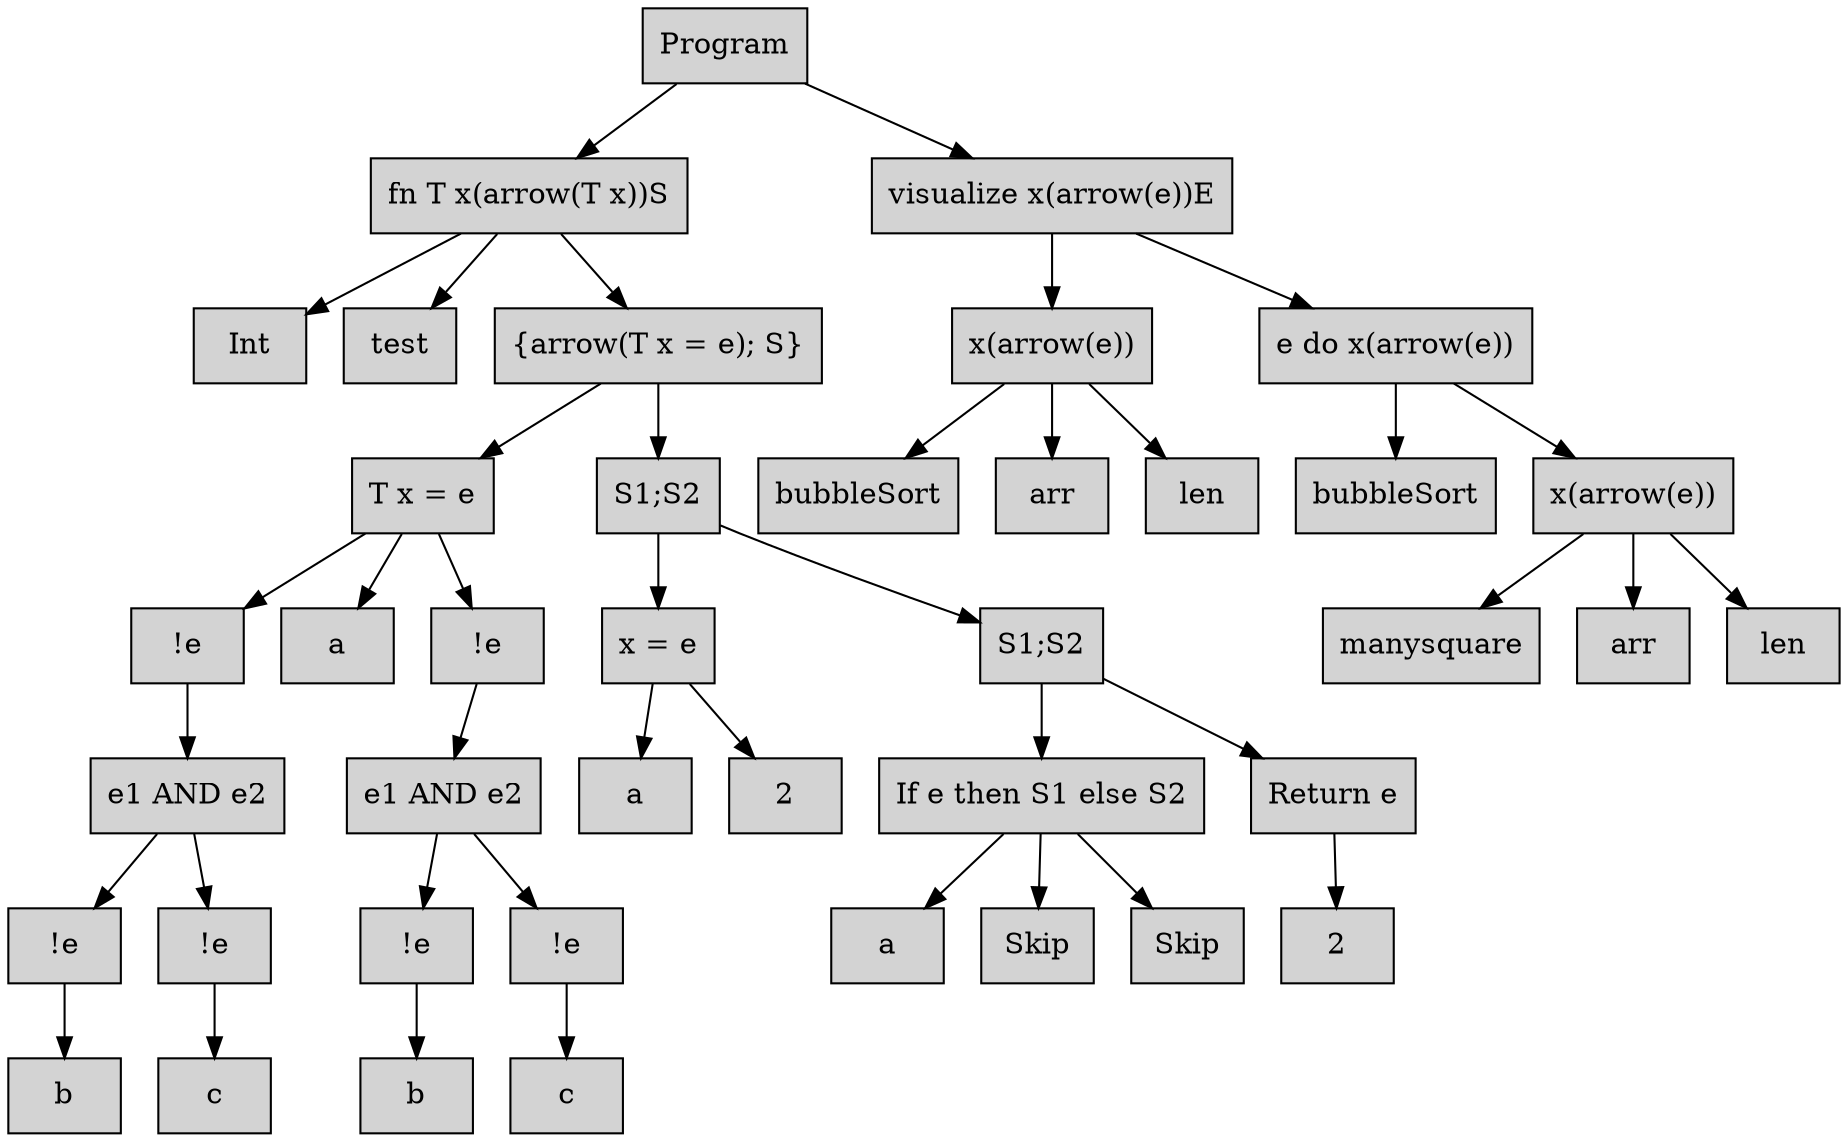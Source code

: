 digraph AST {
    node [shape=box, style=filled, fillcolor=lightgrey];
    node0 [label="Program"];
    node1 [label="fn T x(arrow(T x))S"];
    node2 [label="Int"];
    node3 [label="test"];
    node4 [label="{arrow(T x = e); S}"];
    node5 [label="T x = e"];
    node6 [label="!e"];
    node7 [label="e1 AND e2"];
    node8 [label="!e"];
    node9 [label="b"];
    node10 [label="!e"];
    node11 [label="c"];
    node12 [label="a"];
    node13 [label="!e"];
    node14 [label="e1 AND e2"];
    node15 [label="!e"];
    node16 [label="b"];
    node17 [label="!e"];
    node18 [label="c"];
    node19 [label="S1;S2"];
    node20 [label="x = e"];
    node21 [label="a"];
    node22 [label="2"];
    node23 [label="S1;S2"];
    node24 [label="If e then S1 else S2"];
    node25 [label="a"];
    node26 [label="Skip"];
    node27 [label="Skip"];
    node28 [label="Return e"];
    node29 [label="2"];
    node30 [label="visualize x(arrow(e))E"];
    node31 [label="x(arrow(e))"];
    node32 [label="bubbleSort"];
    node33 [label="arr"];
    node34 [label="len"];
    node35 [label="e do x(arrow(e))"];
    node36 [label="bubbleSort"];
    node37 [label="x(arrow(e))"];
    node38 [label="manysquare"];
    node39 [label="arr"];
    node40 [label="len"];
    node0 -> node1;
    node1 -> node2;
    node1 -> node3;
    node1 -> node4;
    node4 -> node5;
    node5 -> node6;
    node7 -> node8;
    node8 -> node9;
    node7 -> node10;
    node10 -> node11;
    node6 -> node7;
    node5 -> node12;
    node5 -> node13;
    node14 -> node15;
    node15 -> node16;
    node14 -> node17;
    node17 -> node18;
    node13 -> node14;
    node4 -> node19;
    node19 -> node20;
    node20 -> node21;
    node20 -> node22;
    node19 -> node23;
    node23 -> node24;
    node24 -> node25;
    node24 -> node26;
    node24 -> node27;
    node23 -> node28;
    node28 -> node29;
    node0 -> node30;
    node30 -> node31;
    node31 -> node32;
    node31 -> node33;
    node31 -> node34;
    node30 -> node35;
    node35 -> node36;
    node35 -> node37;
    node37 -> node38;
    node37 -> node39;
    node37 -> node40;
}
